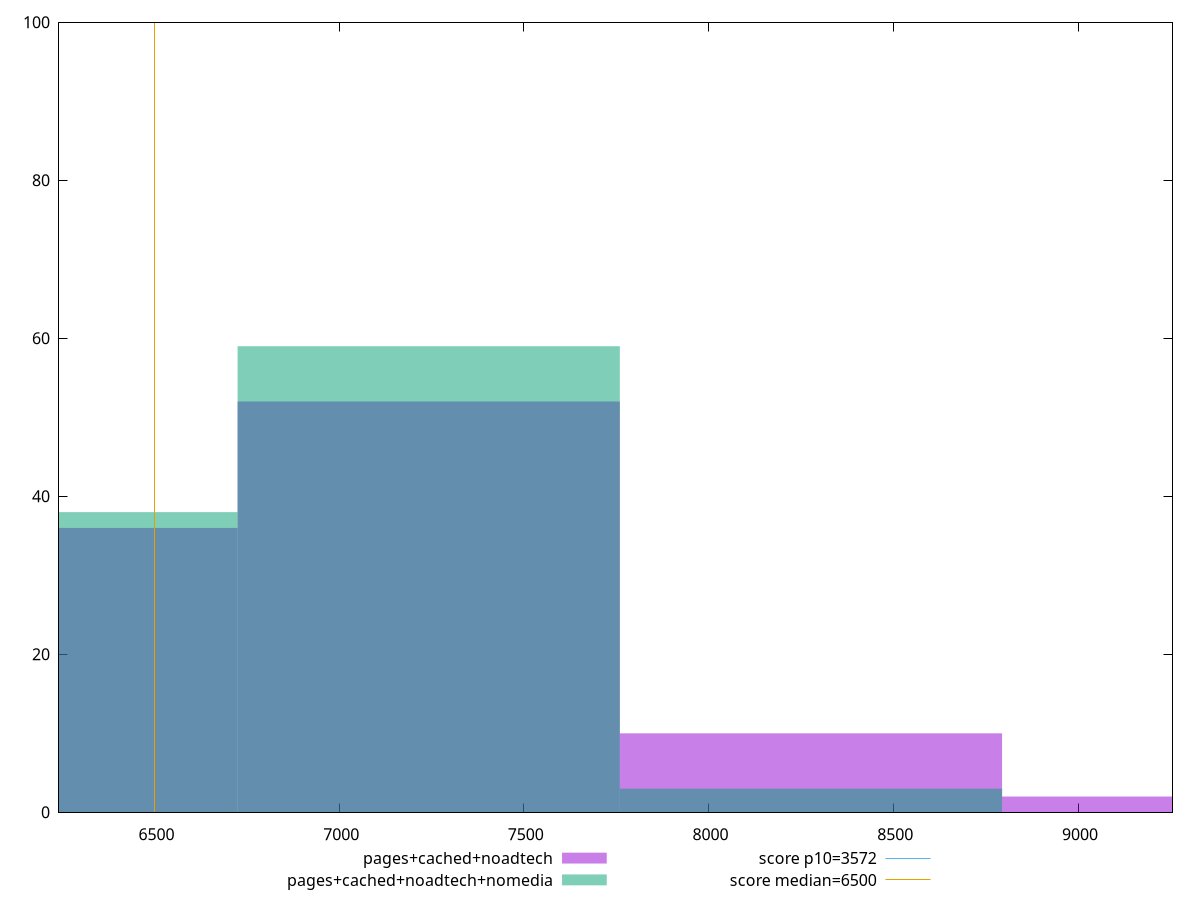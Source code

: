 reset

$pagesCachedNoadtech <<EOF
8277.139207186128 10
7242.4968062878625 52
6207.854405389597 36
9311.781608084395 2
EOF

$pagesCachedNoadtechNomedia <<EOF
7242.4968062878625 59
6207.854405389597 38
8277.139207186128 3
EOF

set key outside below
set boxwidth 1034.642400898266
set xrange [6241.761:9255.747999999998]
set yrange [0:100]
set trange [0:100]
set style fill transparent solid 0.5 noborder

set parametric
set terminal svg size 640, 500 enhanced background rgb 'white'
set output "report_00015_2021-02-09T16-11-33.973Z/first-cpu-idle/comparison/histogram/2_vs_3.svg"

plot $pagesCachedNoadtech title "pages+cached+noadtech" with boxes, \
     $pagesCachedNoadtechNomedia title "pages+cached+noadtech+nomedia" with boxes, \
     3572,t title "score p10=3572", \
     6500,t title "score median=6500"

reset
